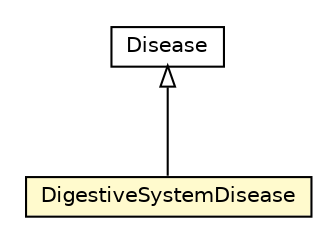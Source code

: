 #!/usr/local/bin/dot
#
# Class diagram 
# Generated by UMLGraph version R5_6-24-gf6e263 (http://www.umlgraph.org/)
#

digraph G {
	edge [fontname="Helvetica",fontsize=10,labelfontname="Helvetica",labelfontsize=10];
	node [fontname="Helvetica",fontsize=10,shape=plaintext];
	nodesep=0.25;
	ranksep=0.5;
	// org.universAAL.ontology.ICD10Diseases.owl.DigestiveSystemDisease
	c137728 [label=<<table title="org.universAAL.ontology.ICD10Diseases.owl.DigestiveSystemDisease" border="0" cellborder="1" cellspacing="0" cellpadding="2" port="p" bgcolor="lemonChiffon" href="./DigestiveSystemDisease.html">
		<tr><td><table border="0" cellspacing="0" cellpadding="1">
<tr><td align="center" balign="center"> DigestiveSystemDisease </td></tr>
		</table></td></tr>
		</table>>, URL="./DigestiveSystemDisease.html", fontname="Helvetica", fontcolor="black", fontsize=10.0];
	// org.universAAL.ontology.disease.owl.Disease
	c137745 [label=<<table title="org.universAAL.ontology.disease.owl.Disease" border="0" cellborder="1" cellspacing="0" cellpadding="2" port="p" href="../../disease/owl/Disease.html">
		<tr><td><table border="0" cellspacing="0" cellpadding="1">
<tr><td align="center" balign="center"> Disease </td></tr>
		</table></td></tr>
		</table>>, URL="../../disease/owl/Disease.html", fontname="Helvetica", fontcolor="black", fontsize=10.0];
	//org.universAAL.ontology.ICD10Diseases.owl.DigestiveSystemDisease extends org.universAAL.ontology.disease.owl.Disease
	c137745:p -> c137728:p [dir=back,arrowtail=empty];
}

